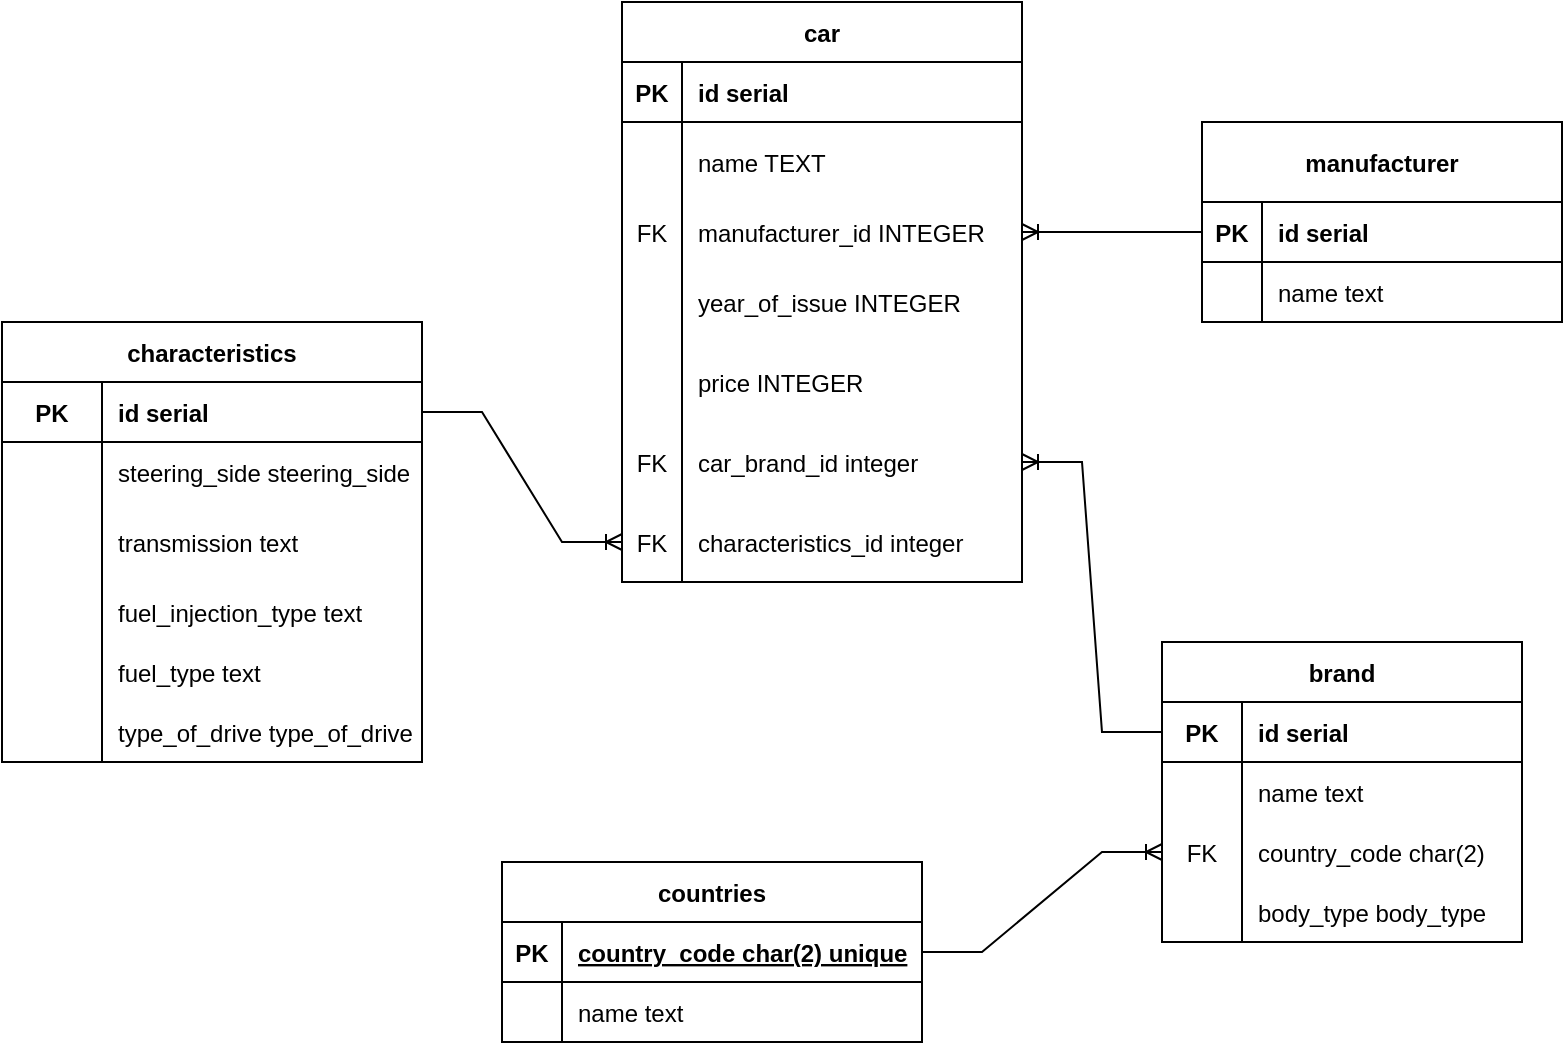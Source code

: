 <mxfile version="20.3.0" type="device"><diagram id="R2lEEEUBdFMjLlhIrx00" name="Page-1"><mxGraphModel dx="786" dy="572" grid="1" gridSize="10" guides="1" tooltips="1" connect="1" arrows="1" fold="1" page="1" pageScale="1" pageWidth="850" pageHeight="1100" math="0" shadow="0" extFonts="Permanent Marker^https://fonts.googleapis.com/css?family=Permanent+Marker"><root><mxCell id="0"/><mxCell id="1" parent="0"/><mxCell id="-Mo0wJ0_6hlIDLcoMa6k-14" value="car" style="shape=table;startSize=30;container=1;collapsible=1;childLayout=tableLayout;fixedRows=1;rowLines=0;fontStyle=1;align=center;resizeLast=1;" parent="1" vertex="1"><mxGeometry x="360" y="220" width="200" height="290" as="geometry"/></mxCell><mxCell id="-Mo0wJ0_6hlIDLcoMa6k-15" value="" style="shape=tableRow;horizontal=0;startSize=0;swimlaneHead=0;swimlaneBody=0;fillColor=none;collapsible=0;dropTarget=0;points=[[0,0.5],[1,0.5]];portConstraint=eastwest;top=0;left=0;right=0;bottom=1;" parent="-Mo0wJ0_6hlIDLcoMa6k-14" vertex="1"><mxGeometry y="30" width="200" height="30" as="geometry"/></mxCell><mxCell id="-Mo0wJ0_6hlIDLcoMa6k-16" value="PK" style="shape=partialRectangle;connectable=0;fillColor=none;top=0;left=0;bottom=0;right=0;fontStyle=1;overflow=hidden;" parent="-Mo0wJ0_6hlIDLcoMa6k-15" vertex="1"><mxGeometry width="30" height="30" as="geometry"><mxRectangle width="30" height="30" as="alternateBounds"/></mxGeometry></mxCell><mxCell id="-Mo0wJ0_6hlIDLcoMa6k-17" value="id serial" style="shape=partialRectangle;connectable=0;fillColor=none;top=0;left=0;bottom=0;right=0;align=left;spacingLeft=6;fontStyle=1;overflow=hidden;" parent="-Mo0wJ0_6hlIDLcoMa6k-15" vertex="1"><mxGeometry x="30" width="170" height="30" as="geometry"><mxRectangle width="170" height="30" as="alternateBounds"/></mxGeometry></mxCell><mxCell id="-Mo0wJ0_6hlIDLcoMa6k-18" value="" style="shape=tableRow;horizontal=0;startSize=0;swimlaneHead=0;swimlaneBody=0;fillColor=none;collapsible=0;dropTarget=0;points=[[0,0.5],[1,0.5]];portConstraint=eastwest;top=0;left=0;right=0;bottom=0;" parent="-Mo0wJ0_6hlIDLcoMa6k-14" vertex="1"><mxGeometry y="60" width="200" height="40" as="geometry"/></mxCell><mxCell id="-Mo0wJ0_6hlIDLcoMa6k-19" value="" style="shape=partialRectangle;connectable=0;fillColor=none;top=0;left=0;bottom=0;right=0;editable=1;overflow=hidden;" parent="-Mo0wJ0_6hlIDLcoMa6k-18" vertex="1"><mxGeometry width="30" height="40" as="geometry"><mxRectangle width="30" height="40" as="alternateBounds"/></mxGeometry></mxCell><mxCell id="-Mo0wJ0_6hlIDLcoMa6k-20" value="name TEXT" style="shape=partialRectangle;connectable=0;fillColor=none;top=0;left=0;bottom=0;right=0;align=left;spacingLeft=6;overflow=hidden;" parent="-Mo0wJ0_6hlIDLcoMa6k-18" vertex="1"><mxGeometry x="30" width="170" height="40" as="geometry"><mxRectangle width="170" height="40" as="alternateBounds"/></mxGeometry></mxCell><mxCell id="-Mo0wJ0_6hlIDLcoMa6k-21" value="" style="shape=tableRow;horizontal=0;startSize=0;swimlaneHead=0;swimlaneBody=0;fillColor=none;collapsible=0;dropTarget=0;points=[[0,0.5],[1,0.5]];portConstraint=eastwest;top=0;left=0;right=0;bottom=0;" parent="-Mo0wJ0_6hlIDLcoMa6k-14" vertex="1"><mxGeometry y="100" width="200" height="30" as="geometry"/></mxCell><mxCell id="-Mo0wJ0_6hlIDLcoMa6k-22" value="FK" style="shape=partialRectangle;connectable=0;fillColor=none;top=0;left=0;bottom=0;right=0;editable=1;overflow=hidden;" parent="-Mo0wJ0_6hlIDLcoMa6k-21" vertex="1"><mxGeometry width="30" height="30" as="geometry"><mxRectangle width="30" height="30" as="alternateBounds"/></mxGeometry></mxCell><mxCell id="-Mo0wJ0_6hlIDLcoMa6k-23" value="manufacturer_id INTEGER" style="shape=partialRectangle;connectable=0;fillColor=none;top=0;left=0;bottom=0;right=0;align=left;spacingLeft=6;overflow=hidden;" parent="-Mo0wJ0_6hlIDLcoMa6k-21" vertex="1"><mxGeometry x="30" width="170" height="30" as="geometry"><mxRectangle width="170" height="30" as="alternateBounds"/></mxGeometry></mxCell><mxCell id="-Mo0wJ0_6hlIDLcoMa6k-24" value="" style="shape=tableRow;horizontal=0;startSize=0;swimlaneHead=0;swimlaneBody=0;fillColor=none;collapsible=0;dropTarget=0;points=[[0,0.5],[1,0.5]];portConstraint=eastwest;top=0;left=0;right=0;bottom=0;" parent="-Mo0wJ0_6hlIDLcoMa6k-14" vertex="1"><mxGeometry y="130" width="200" height="40" as="geometry"/></mxCell><mxCell id="-Mo0wJ0_6hlIDLcoMa6k-25" value="" style="shape=partialRectangle;connectable=0;fillColor=none;top=0;left=0;bottom=0;right=0;editable=1;overflow=hidden;" parent="-Mo0wJ0_6hlIDLcoMa6k-24" vertex="1"><mxGeometry width="30" height="40" as="geometry"><mxRectangle width="30" height="40" as="alternateBounds"/></mxGeometry></mxCell><mxCell id="-Mo0wJ0_6hlIDLcoMa6k-26" value="year_of_issue INTEGER" style="shape=partialRectangle;connectable=0;fillColor=none;top=0;left=0;bottom=0;right=0;align=left;spacingLeft=6;overflow=hidden;" parent="-Mo0wJ0_6hlIDLcoMa6k-24" vertex="1"><mxGeometry x="30" width="170" height="40" as="geometry"><mxRectangle width="170" height="40" as="alternateBounds"/></mxGeometry></mxCell><mxCell id="-Mo0wJ0_6hlIDLcoMa6k-46" style="shape=tableRow;horizontal=0;startSize=0;swimlaneHead=0;swimlaneBody=0;fillColor=none;collapsible=0;dropTarget=0;points=[[0,0.5],[1,0.5]];portConstraint=eastwest;top=0;left=0;right=0;bottom=0;" parent="-Mo0wJ0_6hlIDLcoMa6k-14" vertex="1"><mxGeometry y="170" width="200" height="40" as="geometry"/></mxCell><mxCell id="-Mo0wJ0_6hlIDLcoMa6k-47" style="shape=partialRectangle;connectable=0;fillColor=none;top=0;left=0;bottom=0;right=0;editable=1;overflow=hidden;" parent="-Mo0wJ0_6hlIDLcoMa6k-46" vertex="1"><mxGeometry width="30" height="40" as="geometry"><mxRectangle width="30" height="40" as="alternateBounds"/></mxGeometry></mxCell><mxCell id="-Mo0wJ0_6hlIDLcoMa6k-48" value="price INTEGER" style="shape=partialRectangle;connectable=0;fillColor=none;top=0;left=0;bottom=0;right=0;align=left;spacingLeft=6;overflow=hidden;" parent="-Mo0wJ0_6hlIDLcoMa6k-46" vertex="1"><mxGeometry x="30" width="170" height="40" as="geometry"><mxRectangle width="170" height="40" as="alternateBounds"/></mxGeometry></mxCell><mxCell id="-Mo0wJ0_6hlIDLcoMa6k-128" style="shape=tableRow;horizontal=0;startSize=0;swimlaneHead=0;swimlaneBody=0;fillColor=none;collapsible=0;dropTarget=0;points=[[0,0.5],[1,0.5]];portConstraint=eastwest;top=0;left=0;right=0;bottom=0;" parent="-Mo0wJ0_6hlIDLcoMa6k-14" vertex="1"><mxGeometry y="210" width="200" height="40" as="geometry"/></mxCell><mxCell id="-Mo0wJ0_6hlIDLcoMa6k-129" value="FK" style="shape=partialRectangle;connectable=0;fillColor=none;top=0;left=0;bottom=0;right=0;editable=1;overflow=hidden;" parent="-Mo0wJ0_6hlIDLcoMa6k-128" vertex="1"><mxGeometry width="30" height="40" as="geometry"><mxRectangle width="30" height="40" as="alternateBounds"/></mxGeometry></mxCell><mxCell id="-Mo0wJ0_6hlIDLcoMa6k-130" value="car_brand_id integer" style="shape=partialRectangle;connectable=0;fillColor=none;top=0;left=0;bottom=0;right=0;align=left;spacingLeft=6;overflow=hidden;" parent="-Mo0wJ0_6hlIDLcoMa6k-128" vertex="1"><mxGeometry x="30" width="170" height="40" as="geometry"><mxRectangle width="170" height="40" as="alternateBounds"/></mxGeometry></mxCell><mxCell id="-Mo0wJ0_6hlIDLcoMa6k-139" style="shape=tableRow;horizontal=0;startSize=0;swimlaneHead=0;swimlaneBody=0;fillColor=none;collapsible=0;dropTarget=0;points=[[0,0.5],[1,0.5]];portConstraint=eastwest;top=0;left=0;right=0;bottom=0;" parent="-Mo0wJ0_6hlIDLcoMa6k-14" vertex="1"><mxGeometry y="250" width="200" height="40" as="geometry"/></mxCell><mxCell id="-Mo0wJ0_6hlIDLcoMa6k-140" value="FK" style="shape=partialRectangle;connectable=0;fillColor=none;top=0;left=0;bottom=0;right=0;editable=1;overflow=hidden;" parent="-Mo0wJ0_6hlIDLcoMa6k-139" vertex="1"><mxGeometry width="30" height="40" as="geometry"><mxRectangle width="30" height="40" as="alternateBounds"/></mxGeometry></mxCell><mxCell id="-Mo0wJ0_6hlIDLcoMa6k-141" value="characteristics_id integer" style="shape=partialRectangle;connectable=0;fillColor=none;top=0;left=0;bottom=0;right=0;align=left;spacingLeft=6;overflow=hidden;" parent="-Mo0wJ0_6hlIDLcoMa6k-139" vertex="1"><mxGeometry x="30" width="170" height="40" as="geometry"><mxRectangle width="170" height="40" as="alternateBounds"/></mxGeometry></mxCell><mxCell id="-Mo0wJ0_6hlIDLcoMa6k-27" value="" style="shape=partialRectangle;connectable=0;fillColor=none;top=0;left=0;bottom=0;right=0;editable=1;overflow=hidden;" parent="1" vertex="1"><mxGeometry x="350" y="350" width="30" height="30" as="geometry"><mxRectangle width="30" height="30" as="alternateBounds"/></mxGeometry></mxCell><mxCell id="-Mo0wJ0_6hlIDLcoMa6k-29" value="" style="shape=partialRectangle;connectable=0;fillColor=none;top=0;left=0;bottom=0;right=0;editable=1;overflow=hidden;" parent="1" vertex="1"><mxGeometry x="350" y="380" width="30" height="30" as="geometry"><mxRectangle width="30" height="30" as="alternateBounds"/></mxGeometry></mxCell><mxCell id="-Mo0wJ0_6hlIDLcoMa6k-33" value="characteristics" style="shape=table;startSize=30;container=1;collapsible=1;childLayout=tableLayout;fixedRows=1;rowLines=0;fontStyle=1;align=center;resizeLast=1;" parent="1" vertex="1"><mxGeometry x="50" y="380" width="210" height="220" as="geometry"/></mxCell><mxCell id="-Mo0wJ0_6hlIDLcoMa6k-34" value="" style="shape=tableRow;horizontal=0;startSize=0;swimlaneHead=0;swimlaneBody=0;fillColor=none;collapsible=0;dropTarget=0;points=[[0,0.5],[1,0.5]];portConstraint=eastwest;top=0;left=0;right=0;bottom=1;" parent="-Mo0wJ0_6hlIDLcoMa6k-33" vertex="1"><mxGeometry y="30" width="210" height="30" as="geometry"/></mxCell><mxCell id="-Mo0wJ0_6hlIDLcoMa6k-35" value="PK" style="shape=partialRectangle;connectable=0;fillColor=none;top=0;left=0;bottom=0;right=0;fontStyle=1;overflow=hidden;" parent="-Mo0wJ0_6hlIDLcoMa6k-34" vertex="1"><mxGeometry width="50" height="30" as="geometry"><mxRectangle width="50" height="30" as="alternateBounds"/></mxGeometry></mxCell><mxCell id="-Mo0wJ0_6hlIDLcoMa6k-36" value="id serial" style="shape=partialRectangle;connectable=0;fillColor=none;top=0;left=0;bottom=0;right=0;align=left;spacingLeft=6;fontStyle=1;overflow=hidden;" parent="-Mo0wJ0_6hlIDLcoMa6k-34" vertex="1"><mxGeometry x="50" width="160" height="30" as="geometry"><mxRectangle width="160" height="30" as="alternateBounds"/></mxGeometry></mxCell><mxCell id="-Mo0wJ0_6hlIDLcoMa6k-37" value="" style="shape=tableRow;horizontal=0;startSize=0;swimlaneHead=0;swimlaneBody=0;fillColor=none;collapsible=0;dropTarget=0;points=[[0,0.5],[1,0.5]];portConstraint=eastwest;top=0;left=0;right=0;bottom=0;" parent="-Mo0wJ0_6hlIDLcoMa6k-33" vertex="1"><mxGeometry y="60" width="210" height="30" as="geometry"/></mxCell><mxCell id="-Mo0wJ0_6hlIDLcoMa6k-38" value="" style="shape=partialRectangle;connectable=0;fillColor=none;top=0;left=0;bottom=0;right=0;editable=1;overflow=hidden;" parent="-Mo0wJ0_6hlIDLcoMa6k-37" vertex="1"><mxGeometry width="50" height="30" as="geometry"><mxRectangle width="50" height="30" as="alternateBounds"/></mxGeometry></mxCell><mxCell id="-Mo0wJ0_6hlIDLcoMa6k-39" value="steering_side steering_side" style="shape=partialRectangle;connectable=0;fillColor=none;top=0;left=0;bottom=0;right=0;align=left;spacingLeft=6;overflow=hidden;" parent="-Mo0wJ0_6hlIDLcoMa6k-37" vertex="1"><mxGeometry x="50" width="160" height="30" as="geometry"><mxRectangle width="160" height="30" as="alternateBounds"/></mxGeometry></mxCell><mxCell id="-Mo0wJ0_6hlIDLcoMa6k-40" value="" style="shape=tableRow;horizontal=0;startSize=0;swimlaneHead=0;swimlaneBody=0;fillColor=none;collapsible=0;dropTarget=0;points=[[0,0.5],[1,0.5]];portConstraint=eastwest;top=0;left=0;right=0;bottom=0;" parent="-Mo0wJ0_6hlIDLcoMa6k-33" vertex="1"><mxGeometry y="90" width="210" height="40" as="geometry"/></mxCell><mxCell id="-Mo0wJ0_6hlIDLcoMa6k-41" value="" style="shape=partialRectangle;connectable=0;fillColor=none;top=0;left=0;bottom=0;right=0;editable=1;overflow=hidden;" parent="-Mo0wJ0_6hlIDLcoMa6k-40" vertex="1"><mxGeometry width="50" height="40" as="geometry"><mxRectangle width="50" height="40" as="alternateBounds"/></mxGeometry></mxCell><mxCell id="-Mo0wJ0_6hlIDLcoMa6k-42" value="transmission text" style="shape=partialRectangle;connectable=0;fillColor=none;top=0;left=0;bottom=0;right=0;align=left;spacingLeft=6;overflow=hidden;" parent="-Mo0wJ0_6hlIDLcoMa6k-40" vertex="1"><mxGeometry x="50" width="160" height="40" as="geometry"><mxRectangle width="160" height="40" as="alternateBounds"/></mxGeometry></mxCell><mxCell id="-Mo0wJ0_6hlIDLcoMa6k-43" value="" style="shape=tableRow;horizontal=0;startSize=0;swimlaneHead=0;swimlaneBody=0;fillColor=none;collapsible=0;dropTarget=0;points=[[0,0.5],[1,0.5]];portConstraint=eastwest;top=0;left=0;right=0;bottom=0;" parent="-Mo0wJ0_6hlIDLcoMa6k-33" vertex="1"><mxGeometry y="130" width="210" height="30" as="geometry"/></mxCell><mxCell id="-Mo0wJ0_6hlIDLcoMa6k-44" value="" style="shape=partialRectangle;connectable=0;fillColor=none;top=0;left=0;bottom=0;right=0;editable=1;overflow=hidden;" parent="-Mo0wJ0_6hlIDLcoMa6k-43" vertex="1"><mxGeometry width="50" height="30" as="geometry"><mxRectangle width="50" height="30" as="alternateBounds"/></mxGeometry></mxCell><mxCell id="-Mo0wJ0_6hlIDLcoMa6k-45" value="fuel_injection_type text" style="shape=partialRectangle;connectable=0;fillColor=none;top=0;left=0;bottom=0;right=0;align=left;spacingLeft=6;overflow=hidden;" parent="-Mo0wJ0_6hlIDLcoMa6k-43" vertex="1"><mxGeometry x="50" width="160" height="30" as="geometry"><mxRectangle width="160" height="30" as="alternateBounds"/></mxGeometry></mxCell><mxCell id="-Mo0wJ0_6hlIDLcoMa6k-53" style="shape=tableRow;horizontal=0;startSize=0;swimlaneHead=0;swimlaneBody=0;fillColor=none;collapsible=0;dropTarget=0;points=[[0,0.5],[1,0.5]];portConstraint=eastwest;top=0;left=0;right=0;bottom=0;" parent="-Mo0wJ0_6hlIDLcoMa6k-33" vertex="1"><mxGeometry y="160" width="210" height="30" as="geometry"/></mxCell><mxCell id="-Mo0wJ0_6hlIDLcoMa6k-54" style="shape=partialRectangle;connectable=0;fillColor=none;top=0;left=0;bottom=0;right=0;editable=1;overflow=hidden;" parent="-Mo0wJ0_6hlIDLcoMa6k-53" vertex="1"><mxGeometry width="50" height="30" as="geometry"><mxRectangle width="50" height="30" as="alternateBounds"/></mxGeometry></mxCell><mxCell id="-Mo0wJ0_6hlIDLcoMa6k-55" value="fuel_type text" style="shape=partialRectangle;connectable=0;fillColor=none;top=0;left=0;bottom=0;right=0;align=left;spacingLeft=6;overflow=hidden;" parent="-Mo0wJ0_6hlIDLcoMa6k-53" vertex="1"><mxGeometry x="50" width="160" height="30" as="geometry"><mxRectangle width="160" height="30" as="alternateBounds"/></mxGeometry></mxCell><mxCell id="-Mo0wJ0_6hlIDLcoMa6k-56" style="shape=tableRow;horizontal=0;startSize=0;swimlaneHead=0;swimlaneBody=0;fillColor=none;collapsible=0;dropTarget=0;points=[[0,0.5],[1,0.5]];portConstraint=eastwest;top=0;left=0;right=0;bottom=0;" parent="-Mo0wJ0_6hlIDLcoMa6k-33" vertex="1"><mxGeometry y="190" width="210" height="30" as="geometry"/></mxCell><mxCell id="-Mo0wJ0_6hlIDLcoMa6k-57" style="shape=partialRectangle;connectable=0;fillColor=none;top=0;left=0;bottom=0;right=0;editable=1;overflow=hidden;" parent="-Mo0wJ0_6hlIDLcoMa6k-56" vertex="1"><mxGeometry width="50" height="30" as="geometry"><mxRectangle width="50" height="30" as="alternateBounds"/></mxGeometry></mxCell><mxCell id="-Mo0wJ0_6hlIDLcoMa6k-58" value="type_of_drive type_of_drive" style="shape=partialRectangle;connectable=0;fillColor=none;top=0;left=0;bottom=0;right=0;align=left;spacingLeft=6;overflow=hidden;" parent="-Mo0wJ0_6hlIDLcoMa6k-56" vertex="1"><mxGeometry x="50" width="160" height="30" as="geometry"><mxRectangle width="160" height="30" as="alternateBounds"/></mxGeometry></mxCell><mxCell id="-Mo0wJ0_6hlIDLcoMa6k-59" value="brand" style="shape=table;startSize=30;container=1;collapsible=1;childLayout=tableLayout;fixedRows=1;rowLines=0;fontStyle=1;align=center;resizeLast=1;" parent="1" vertex="1"><mxGeometry x="630" y="540" width="180" height="150" as="geometry"/></mxCell><mxCell id="-Mo0wJ0_6hlIDLcoMa6k-60" value="" style="shape=tableRow;horizontal=0;startSize=0;swimlaneHead=0;swimlaneBody=0;fillColor=none;collapsible=0;dropTarget=0;points=[[0,0.5],[1,0.5]];portConstraint=eastwest;top=0;left=0;right=0;bottom=1;" parent="-Mo0wJ0_6hlIDLcoMa6k-59" vertex="1"><mxGeometry y="30" width="180" height="30" as="geometry"/></mxCell><mxCell id="-Mo0wJ0_6hlIDLcoMa6k-61" value="PK" style="shape=partialRectangle;connectable=0;fillColor=none;top=0;left=0;bottom=0;right=0;fontStyle=1;overflow=hidden;" parent="-Mo0wJ0_6hlIDLcoMa6k-60" vertex="1"><mxGeometry width="40" height="30" as="geometry"><mxRectangle width="40" height="30" as="alternateBounds"/></mxGeometry></mxCell><mxCell id="-Mo0wJ0_6hlIDLcoMa6k-62" value="id serial" style="shape=partialRectangle;connectable=0;fillColor=none;top=0;left=0;bottom=0;right=0;align=left;spacingLeft=6;fontStyle=1;overflow=hidden;" parent="-Mo0wJ0_6hlIDLcoMa6k-60" vertex="1"><mxGeometry x="40" width="140" height="30" as="geometry"><mxRectangle width="140" height="30" as="alternateBounds"/></mxGeometry></mxCell><mxCell id="-Mo0wJ0_6hlIDLcoMa6k-63" value="" style="shape=tableRow;horizontal=0;startSize=0;swimlaneHead=0;swimlaneBody=0;fillColor=none;collapsible=0;dropTarget=0;points=[[0,0.5],[1,0.5]];portConstraint=eastwest;top=0;left=0;right=0;bottom=0;" parent="-Mo0wJ0_6hlIDLcoMa6k-59" vertex="1"><mxGeometry y="60" width="180" height="30" as="geometry"/></mxCell><mxCell id="-Mo0wJ0_6hlIDLcoMa6k-64" value="" style="shape=partialRectangle;connectable=0;fillColor=none;top=0;left=0;bottom=0;right=0;editable=1;overflow=hidden;" parent="-Mo0wJ0_6hlIDLcoMa6k-63" vertex="1"><mxGeometry width="40" height="30" as="geometry"><mxRectangle width="40" height="30" as="alternateBounds"/></mxGeometry></mxCell><mxCell id="-Mo0wJ0_6hlIDLcoMa6k-65" value="name text" style="shape=partialRectangle;connectable=0;fillColor=none;top=0;left=0;bottom=0;right=0;align=left;spacingLeft=6;overflow=hidden;" parent="-Mo0wJ0_6hlIDLcoMa6k-63" vertex="1"><mxGeometry x="40" width="140" height="30" as="geometry"><mxRectangle width="140" height="30" as="alternateBounds"/></mxGeometry></mxCell><mxCell id="-Mo0wJ0_6hlIDLcoMa6k-66" value="" style="shape=tableRow;horizontal=0;startSize=0;swimlaneHead=0;swimlaneBody=0;fillColor=none;collapsible=0;dropTarget=0;points=[[0,0.5],[1,0.5]];portConstraint=eastwest;top=0;left=0;right=0;bottom=0;" parent="-Mo0wJ0_6hlIDLcoMa6k-59" vertex="1"><mxGeometry y="90" width="180" height="30" as="geometry"/></mxCell><mxCell id="-Mo0wJ0_6hlIDLcoMa6k-67" value="FK" style="shape=partialRectangle;connectable=0;fillColor=none;top=0;left=0;bottom=0;right=0;editable=1;overflow=hidden;" parent="-Mo0wJ0_6hlIDLcoMa6k-66" vertex="1"><mxGeometry width="40" height="30" as="geometry"><mxRectangle width="40" height="30" as="alternateBounds"/></mxGeometry></mxCell><mxCell id="-Mo0wJ0_6hlIDLcoMa6k-68" value="country_code char(2)" style="shape=partialRectangle;connectable=0;fillColor=none;top=0;left=0;bottom=0;right=0;align=left;spacingLeft=6;overflow=hidden;" parent="-Mo0wJ0_6hlIDLcoMa6k-66" vertex="1"><mxGeometry x="40" width="140" height="30" as="geometry"><mxRectangle width="140" height="30" as="alternateBounds"/></mxGeometry></mxCell><mxCell id="-Mo0wJ0_6hlIDLcoMa6k-69" value="" style="shape=tableRow;horizontal=0;startSize=0;swimlaneHead=0;swimlaneBody=0;fillColor=none;collapsible=0;dropTarget=0;points=[[0,0.5],[1,0.5]];portConstraint=eastwest;top=0;left=0;right=0;bottom=0;" parent="-Mo0wJ0_6hlIDLcoMa6k-59" vertex="1"><mxGeometry y="120" width="180" height="30" as="geometry"/></mxCell><mxCell id="-Mo0wJ0_6hlIDLcoMa6k-70" value="" style="shape=partialRectangle;connectable=0;fillColor=none;top=0;left=0;bottom=0;right=0;editable=1;overflow=hidden;" parent="-Mo0wJ0_6hlIDLcoMa6k-69" vertex="1"><mxGeometry width="40" height="30" as="geometry"><mxRectangle width="40" height="30" as="alternateBounds"/></mxGeometry></mxCell><mxCell id="-Mo0wJ0_6hlIDLcoMa6k-71" value="body_type body_type" style="shape=partialRectangle;connectable=0;fillColor=none;top=0;left=0;bottom=0;right=0;align=left;spacingLeft=6;overflow=hidden;" parent="-Mo0wJ0_6hlIDLcoMa6k-69" vertex="1"><mxGeometry x="40" width="140" height="30" as="geometry"><mxRectangle width="140" height="30" as="alternateBounds"/></mxGeometry></mxCell><mxCell id="-Mo0wJ0_6hlIDLcoMa6k-72" value="" style="edgeStyle=entityRelationEdgeStyle;fontSize=12;html=1;endArrow=ERoneToMany;rounded=0;exitX=0;exitY=0.5;exitDx=0;exitDy=0;entryX=1;entryY=0.5;entryDx=0;entryDy=0;" parent="1" source="-Mo0wJ0_6hlIDLcoMa6k-104" target="-Mo0wJ0_6hlIDLcoMa6k-21" edge="1"><mxGeometry width="100" height="100" relative="1" as="geometry"><mxPoint x="480" y="470" as="sourcePoint"/><mxPoint x="580" y="370" as="targetPoint"/></mxGeometry></mxCell><mxCell id="-Mo0wJ0_6hlIDLcoMa6k-76" value="countries" style="shape=table;startSize=30;container=1;collapsible=1;childLayout=tableLayout;fixedRows=1;rowLines=0;fontStyle=1;align=center;resizeLast=1;" parent="1" vertex="1"><mxGeometry x="300" y="650" width="210" height="90" as="geometry"/></mxCell><mxCell id="-Mo0wJ0_6hlIDLcoMa6k-77" value="" style="shape=tableRow;horizontal=0;startSize=0;swimlaneHead=0;swimlaneBody=0;fillColor=none;collapsible=0;dropTarget=0;points=[[0,0.5],[1,0.5]];portConstraint=eastwest;top=0;left=0;right=0;bottom=1;" parent="-Mo0wJ0_6hlIDLcoMa6k-76" vertex="1"><mxGeometry y="30" width="210" height="30" as="geometry"/></mxCell><mxCell id="-Mo0wJ0_6hlIDLcoMa6k-78" value="PK" style="shape=partialRectangle;connectable=0;fillColor=none;top=0;left=0;bottom=0;right=0;fontStyle=1;overflow=hidden;" parent="-Mo0wJ0_6hlIDLcoMa6k-77" vertex="1"><mxGeometry width="30" height="30" as="geometry"><mxRectangle width="30" height="30" as="alternateBounds"/></mxGeometry></mxCell><mxCell id="-Mo0wJ0_6hlIDLcoMa6k-79" value="country_code char(2) unique" style="shape=partialRectangle;connectable=0;fillColor=none;top=0;left=0;bottom=0;right=0;align=left;spacingLeft=6;fontStyle=5;overflow=hidden;" parent="-Mo0wJ0_6hlIDLcoMa6k-77" vertex="1"><mxGeometry x="30" width="180" height="30" as="geometry"><mxRectangle width="180" height="30" as="alternateBounds"/></mxGeometry></mxCell><mxCell id="-Mo0wJ0_6hlIDLcoMa6k-80" value="" style="shape=tableRow;horizontal=0;startSize=0;swimlaneHead=0;swimlaneBody=0;fillColor=none;collapsible=0;dropTarget=0;points=[[0,0.5],[1,0.5]];portConstraint=eastwest;top=0;left=0;right=0;bottom=0;" parent="-Mo0wJ0_6hlIDLcoMa6k-76" vertex="1"><mxGeometry y="60" width="210" height="30" as="geometry"/></mxCell><mxCell id="-Mo0wJ0_6hlIDLcoMa6k-81" value="" style="shape=partialRectangle;connectable=0;fillColor=none;top=0;left=0;bottom=0;right=0;editable=1;overflow=hidden;" parent="-Mo0wJ0_6hlIDLcoMa6k-80" vertex="1"><mxGeometry width="30" height="30" as="geometry"><mxRectangle width="30" height="30" as="alternateBounds"/></mxGeometry></mxCell><mxCell id="-Mo0wJ0_6hlIDLcoMa6k-82" value="name text" style="shape=partialRectangle;connectable=0;fillColor=none;top=0;left=0;bottom=0;right=0;align=left;spacingLeft=6;overflow=hidden;" parent="-Mo0wJ0_6hlIDLcoMa6k-80" vertex="1"><mxGeometry x="30" width="180" height="30" as="geometry"><mxRectangle width="180" height="30" as="alternateBounds"/></mxGeometry></mxCell><mxCell id="-Mo0wJ0_6hlIDLcoMa6k-103" value="manufacturer" style="shape=table;startSize=40;container=1;collapsible=1;childLayout=tableLayout;fixedRows=1;rowLines=0;fontStyle=1;align=center;resizeLast=1;" parent="1" vertex="1"><mxGeometry x="650" y="280" width="180" height="100" as="geometry"/></mxCell><mxCell id="-Mo0wJ0_6hlIDLcoMa6k-104" value="" style="shape=tableRow;horizontal=0;startSize=0;swimlaneHead=0;swimlaneBody=0;fillColor=none;collapsible=0;dropTarget=0;points=[[0,0.5],[1,0.5]];portConstraint=eastwest;top=0;left=0;right=0;bottom=1;" parent="-Mo0wJ0_6hlIDLcoMa6k-103" vertex="1"><mxGeometry y="40" width="180" height="30" as="geometry"/></mxCell><mxCell id="-Mo0wJ0_6hlIDLcoMa6k-105" value="PK" style="shape=partialRectangle;connectable=0;fillColor=none;top=0;left=0;bottom=0;right=0;fontStyle=1;overflow=hidden;" parent="-Mo0wJ0_6hlIDLcoMa6k-104" vertex="1"><mxGeometry width="30" height="30" as="geometry"><mxRectangle width="30" height="30" as="alternateBounds"/></mxGeometry></mxCell><mxCell id="-Mo0wJ0_6hlIDLcoMa6k-106" value="id serial" style="shape=partialRectangle;connectable=0;fillColor=none;top=0;left=0;bottom=0;right=0;align=left;spacingLeft=6;fontStyle=1;overflow=hidden;" parent="-Mo0wJ0_6hlIDLcoMa6k-104" vertex="1"><mxGeometry x="30" width="150" height="30" as="geometry"><mxRectangle width="150" height="30" as="alternateBounds"/></mxGeometry></mxCell><mxCell id="-Mo0wJ0_6hlIDLcoMa6k-107" value="" style="shape=tableRow;horizontal=0;startSize=0;swimlaneHead=0;swimlaneBody=0;fillColor=none;collapsible=0;dropTarget=0;points=[[0,0.5],[1,0.5]];portConstraint=eastwest;top=0;left=0;right=0;bottom=0;" parent="-Mo0wJ0_6hlIDLcoMa6k-103" vertex="1"><mxGeometry y="70" width="180" height="30" as="geometry"/></mxCell><mxCell id="-Mo0wJ0_6hlIDLcoMa6k-108" value="" style="shape=partialRectangle;connectable=0;fillColor=none;top=0;left=0;bottom=0;right=0;editable=1;overflow=hidden;" parent="-Mo0wJ0_6hlIDLcoMa6k-107" vertex="1"><mxGeometry width="30" height="30" as="geometry"><mxRectangle width="30" height="30" as="alternateBounds"/></mxGeometry></mxCell><mxCell id="-Mo0wJ0_6hlIDLcoMa6k-109" value="name text" style="shape=partialRectangle;connectable=0;fillColor=none;top=0;left=0;bottom=0;right=0;align=left;spacingLeft=6;overflow=hidden;" parent="-Mo0wJ0_6hlIDLcoMa6k-107" vertex="1"><mxGeometry x="30" width="150" height="30" as="geometry"><mxRectangle width="150" height="30" as="alternateBounds"/></mxGeometry></mxCell><mxCell id="-Mo0wJ0_6hlIDLcoMa6k-134" value="" style="edgeStyle=entityRelationEdgeStyle;fontSize=12;html=1;endArrow=ERoneToMany;rounded=0;entryX=0;entryY=0.5;entryDx=0;entryDy=0;exitX=1;exitY=0.5;exitDx=0;exitDy=0;" parent="1" source="-Mo0wJ0_6hlIDLcoMa6k-34" target="-Mo0wJ0_6hlIDLcoMa6k-139" edge="1"><mxGeometry width="100" height="100" relative="1" as="geometry"><mxPoint x="390" y="580" as="sourcePoint"/><mxPoint x="490" y="480" as="targetPoint"/></mxGeometry></mxCell><mxCell id="-Mo0wJ0_6hlIDLcoMa6k-135" value="" style="edgeStyle=entityRelationEdgeStyle;fontSize=12;html=1;endArrow=ERoneToMany;rounded=0;exitX=0;exitY=0.5;exitDx=0;exitDy=0;entryX=1;entryY=0.5;entryDx=0;entryDy=0;" parent="1" source="-Mo0wJ0_6hlIDLcoMa6k-60" target="-Mo0wJ0_6hlIDLcoMa6k-128" edge="1"><mxGeometry width="100" height="100" relative="1" as="geometry"><mxPoint x="400" y="570" as="sourcePoint"/><mxPoint x="500" y="470" as="targetPoint"/></mxGeometry></mxCell><mxCell id="-Mo0wJ0_6hlIDLcoMa6k-142" value="" style="edgeStyle=entityRelationEdgeStyle;fontSize=12;html=1;endArrow=ERoneToMany;rounded=0;entryX=0;entryY=0.5;entryDx=0;entryDy=0;exitX=1;exitY=0.5;exitDx=0;exitDy=0;" parent="1" source="-Mo0wJ0_6hlIDLcoMa6k-77" target="-Mo0wJ0_6hlIDLcoMa6k-66" edge="1"><mxGeometry width="100" height="100" relative="1" as="geometry"><mxPoint x="400" y="620" as="sourcePoint"/><mxPoint x="500" y="520" as="targetPoint"/></mxGeometry></mxCell></root></mxGraphModel></diagram></mxfile>
